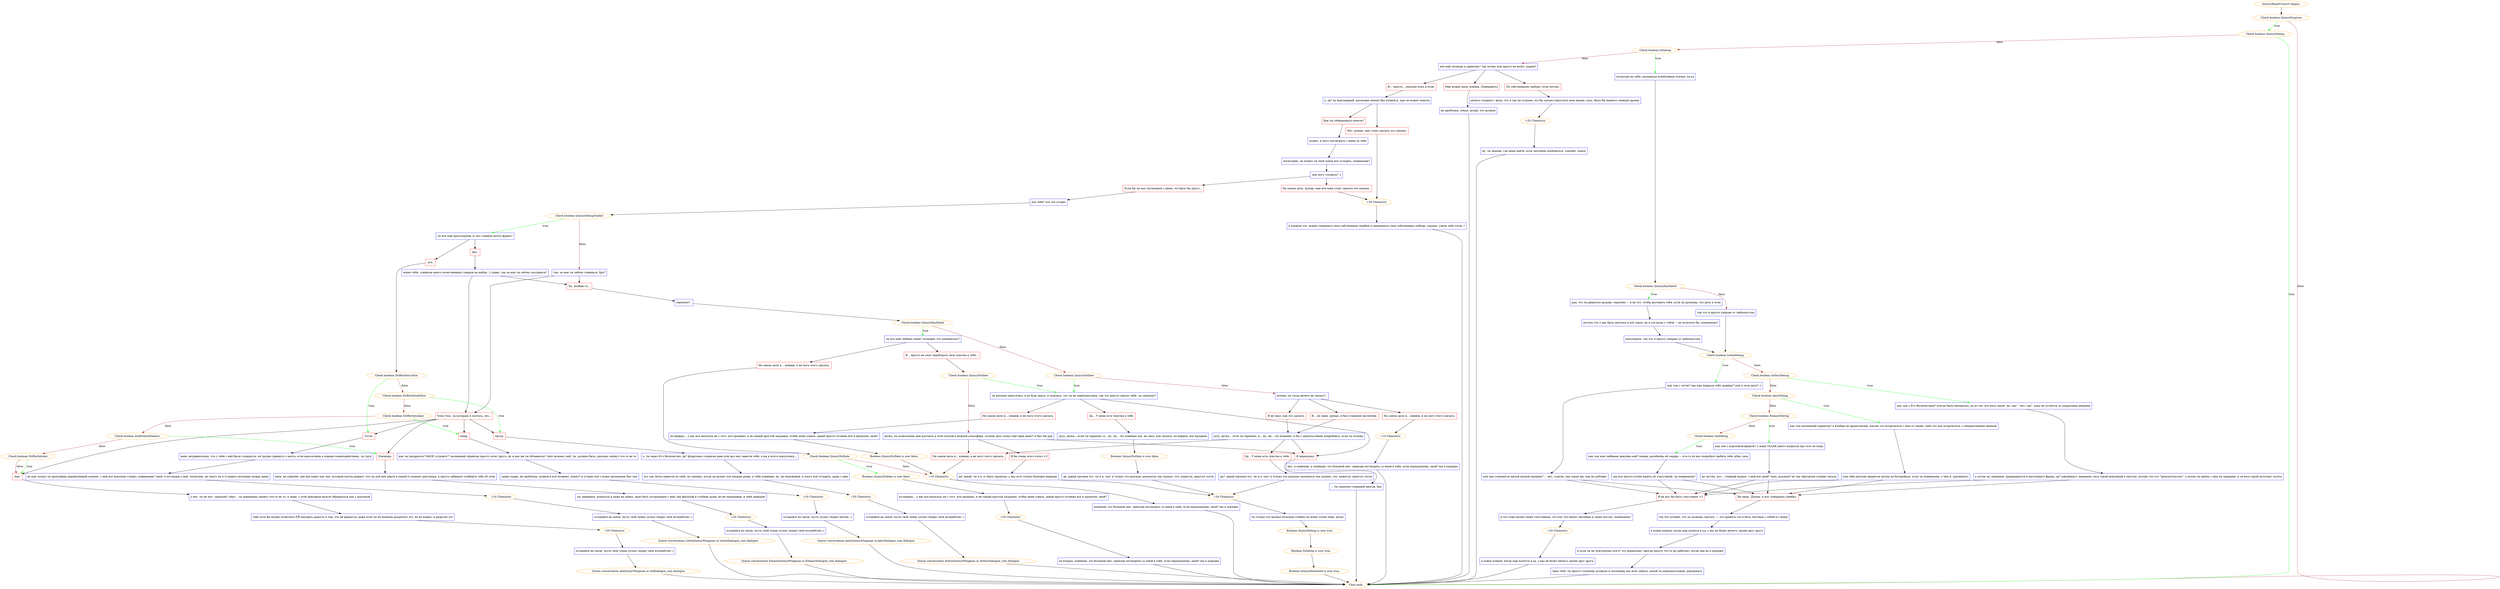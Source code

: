 digraph {
	"QuincyRank5Convo3 begins." [color=orange];
		"QuincyRank5Convo3 begins." -> j2951068974;
	j2951068974 [label="Check boolean QuincyForgiven",color=orange];
		j2951068974 -> j3209672370 [label=true,color=green];
		j2951068974 -> "Chat ends." [label=false,color=brown];
	j3209672370 [label="Check boolean QuincyDating",color=orange];
		j3209672370 -> "Chat ends." [label=true,color=green];
		j3209672370 -> j4264167688 [label=false,color=brown];
	"Chat ends." [color=orange];
	j4264167688 [label="Check boolean IsDating",color=orange];
		j4264167688 -> j2417731121 [label=true,color=green];
		j4264167688 -> j2352521664 [label=false,color=brown];
	j2417731121 [label="посмотри на себя, маленькая влюбленная птичка, ха-ха",shape=box,color=blue];
		j2417731121 -> j112189153;
	j2352521664 [label="всё ещё летаешь в одиночку? так лучше или просто не везёт, кореш?",shape=box,color=blue];
		j2352521664 -> j3643702886;
		j2352521664 -> j686570423;
		j2352521664 -> j3998791961;
	j112189153 [label="Check boolean QuincyHasDated",color=orange];
		j112189153 -> j30784324 [label=true,color=green];
		j112189153 -> j1515642253 [label=false,color=brown];
	j3643702886 [label="По собственному выбору, если честно.",shape=box,color=red];
		j3643702886 -> j3287732277;
	j686570423 [label="Я... просто... реально плох в этом.",shape=box,color=red];
		j686570423 -> j1907421979;
	j3998791961 [label="Мне нужно идти, извини. [Завершить]",shape=box,color=red];
		j3998791961 -> j673250549;
	j30784324 [label="рад, что ты двинулся дальше. серьёзно — я не тут, чтобы доставать тебя, если ты думаешь, что дело в этом",shape=box,color=blue];
		j30784324 -> j3776714688;
	j1515642253 [label="так что я просто умираю от любопытства",shape=box,color=blue];
		j1515642253 -> j1775695868;
	j3287732277 [label="ничего стыдного. жаль, что я так не устроен, это бы сильно упростило мою жизнь, хаха. было бы намного меньше драмы",shape=box,color=blue];
		j3287732277 -> j3401600889;
	j1907421979 [label="о, да? ну выкладывай. расскажи своему бро куинси-к, как он может помочь",shape=box,color=blue];
		j1907421979 -> j927154862;
		j1907421979 -> j4096347833;
	j673250549 [label="не проблема, семья. делай, что должен",shape=box,color=blue];
		j673250549 -> "Chat ends.";
	j3776714688 [label="потому что у нас было неплохо и всё такое, но я согласен с тобой — не взлетело бы, понимаешь?",shape=box,color=blue];
		j3776714688 -> j2771983101;
	j1775695868 [label="Check boolean LettieDating",color=orange];
		j1775695868 -> j3824101380 [label=true,color=green];
		j1775695868 -> j3168842779 [label=false,color=brown];
	j3401600889 [label="+20 Chemistry",color=orange];
		j3401600889 -> j2522023243;
	j927154862 [label="Как ты собираешься помочь?",shape=box,color=red];
		j927154862 -> j2574983868;
	j4096347833 [label="Нет, думаю, мне стоит сделать это самому.",shape=box,color=red];
		j4096347833 -> j3914306808;
	j2771983101 [label="вооотакккк. так что я просто умираю от любопытства",shape=box,color=blue];
		j2771983101 -> j1775695868;
	j3824101380 [label="как там с лэтти? она уже надрала тебе задницу? или в этом духе? ;)",shape=box,color=blue];
		j3824101380 -> j992972530;
	j3168842779 [label="Check boolean ArthurDating",color=orange];
		j3168842779 -> j227657148 [label=true,color=green];
		j3168842779 -> j3271929692 [label=false,color=brown];
	j2522023243 [label="ну, ты знаешь, где меня найти, если захочешь пообщаться. спасибо, семья",shape=box,color=blue];
		j2522023243 -> "Chat ends.";
	j2574983868 [label="может, я могу поговорить с ними за тебя",shape=box,color=blue];
		j2574983868 -> j1014922984;
	j3914306808 [label="+20 Chemistry",color=orange];
		j3914306808 -> j945462669;
	j992972530 [label="или она становится милой киской наедине? ... нет, ставлю, она такая же, как на публике",shape=box,color=blue];
		j992972530 -> j1974581413;
		j992972530 -> j652270269;
	j227657148 [label="как там с Его Величеством? всегда было интересно, он из тех, кто весь такой \"да, сэр\", \"нет, сэр\", пока не остаётся за закрытыми дверями",shape=box,color=blue];
		j227657148 -> j744729435;
	j3271929692 [label="Check boolean AmirDating",color=orange];
		j3271929692 -> j1468502087 [label=true,color=green];
		j3271929692 -> j2641613073 [label=false,color=brown];
	j1014922984 [label="посмотрим, не может ли твой чувак всё сгладить, понимаешь?",shape=box,color=blue];
		j1014922984 -> j3365212906;
	j945462669 [label="я уважаю это. нужно совершать свои собственные ошибки и одерживать свои собственные победы. хорошо. удачи тебе тогда :)",shape=box,color=blue];
		j945462669 -> "Chat ends.";
	j1974581413 [label="Я не мог бы быть счастливее <3",shape=box,color=red];
		j1974581413 -> j3660804598;
	j652270269 [label="Не знаю. Думаю, я мог совершить ошибку.",shape=box,color=red];
		j652270269 -> j2027345438;
	j744729435 [label="а потом он, наверное, превращается в настоящего фрика, да? ржунимагу. наверное, весь такой вежливый в текстах, потому что это \"доказательство\", а потом ты идёшь с ним на свидание, и он весь такой излучает золото",shape=box,color=blue];
		j744729435 -> j1974581413;
		j744729435 -> j652270269;
	j1468502087 [label="как там маленький спринтер? я вообще не представляю, каково это встречаться с кем-то таким. либо это как встречаться с гиперактивным щенком",shape=box,color=blue];
		j1468502087 -> j954336756;
	j2641613073 [label="Check boolean EleanorDating",color=orange];
		j2641613073 -> j3852624983 [label=true,color=green];
		j2641613073 -> j2260982675 [label=false,color=brown];
	j3365212906 [label="чем могу служить? ;)",shape=box,color=blue];
		j3365212906 -> j193508165;
		j3365212906 -> j1723562460;
	j3660804598 [label="и это тоже делает меня счастливым. это всё, что имеет значение в таких местах, понимаешь?",shape=box,color=blue];
		j3660804598 -> j1887868120;
	j2027345438 [label="так что лучшее, что ты можешь сделать, — это принять это и быть честным с собой и с ними",shape=box,color=blue];
		j2027345438 -> j265713642;
	j954336756 [label="или тебе реально нравятся штуки на батарейках, если ты понимаешь, о чём я, ржунимагу",shape=box,color=blue];
		j954336756 -> j1974581413;
		j954336756 -> j652270269;
	j3852624983 [label="как там с королевой фриков? у меня ТАААК много вопросов про этот её язык",shape=box,color=blue];
		j3852624983 -> j3377258337;
	j2260982675 [label="Check boolean AoiDating",color=orange];
		j2260982675 -> j2421995388 [label=true,color=green];
	j193508165 [label="Если бы ты мог поговорить с ними, это было бы круто...",shape=box,color=red];
		j193508165 -> j2567262122;
	j1723562460 [label="На самом деле, думаю, мне всё-таки стоит сделать это самому.",shape=box,color=red];
		j1723562460 -> j3914306808;
	j1887868120 [label="+20 Chemistry",color=orange];
		j1887868120 -> j55480658;
	j265713642 [label="в конце концов, когда мир катится в ад, у нас не будет ничего, кроме друг друга",shape=box,color=blue];
		j265713642 -> j3896737836;
	j3377258337 [label="но честно, вот... главный вопрос. с ней всё окей? типа, реально? её так чёртовски сложно читать",shape=box,color=blue];
		j3377258337 -> j1974581413;
		j3377258337 -> j652270269;
	j2421995388 [label="как там моя любимая девушка аой? помни, разобьёшь ей сердце — кто-то из нас попробует выбить тебе зубы, хаха",shape=box,color=blue];
		j2421995388 -> j3006864980;
	j2567262122 [label="для тебя? всё что угодно",shape=box,color=blue];
		j2567262122 -> j2238688054;
	j55480658 [label="в конце концов, когда мир катится в ад, у нас не будет ничего, кроме друг друга",shape=box,color=blue];
		j55480658 -> "Chat ends.";
	j3896737836 [label="и если ты не чувствуешь этого? это нормально. иногда просто что-то не работает, когда они не в порядке",shape=box,color=blue];
		j3896737836 -> j1156929975;
	j3006864980 [label="мы все просто хотим видеть её счастливой, ты понимаешь?",shape=box,color=blue];
		j3006864980 -> j1974581413;
		j3006864980 -> j652270269;
	j2238688054 [label="Check boolean QuincyDatingGuide2",color=orange];
		j2238688054 -> j253482757 [label=true,color=green];
		j2238688054 -> j4265062843 [label=false,color=brown];
	j1156929975 [label="зная тебя, ты просто стукнешь кулаком и заставишь нас всех забыть, какой ты нерешительный, ржунимагу",shape=box,color=blue];
		j1156929975 -> "Chat ends.";
	j253482757 [label="ты всё ещё преследуешь ту же главную мечту-фрика?",shape=box,color=blue];
		j253482757 -> j1842028353;
		j253482757 -> j1021891273;
	j4265062843 [label="так. за кем ты сейчас гонишься, бро?",shape=box,color=blue];
		j4265062843 -> j4009401297;
		j4265062843 -> j2886220852;
	j1842028353 [label="Нет.",shape=box,color=red];
		j1842028353 -> j725592583;
	j1021891273 [label="Ага.",shape=box,color=red];
		j1021891273 -> j3198534615;
	j4009401297 [label="Член Гекс, за которым я охочусь, это...",shape=box,color=red];
		j4009401297 -> j3253029054;
		j4009401297 -> j147145205;
		j4009401297 -> j3783104530;
		j4009401297 -> j4037026361;
		j4009401297 -> j3739424363;
	j2886220852 [label="Ты, вообще-то...",shape=box,color=red];
		j2886220852 -> j1725559454;
	j725592583 [label="понял тебя. слишком много качественныъ товаров на выбор. ;) ладно, так за кем ты сейчас охотишься?",shape=box,color=blue];
		j725592583 -> j4009401297;
		j725592583 -> j2886220852;
	j3198534615 [label="Check boolean DrifterIntoLettie",color=orange];
		j3198534615 -> j3253029054 [label=true,color=green];
		j3198534615 -> j1481036599 [label=false,color=brown];
	j3253029054 [label="Лэтти.",shape=box,color=red];
		j3253029054 -> j3850886205;
	j147145205 [label="Артур.",shape=box,color=red];
		j147145205 -> j1288743792;
	j3783104530 [label="Амир.",shape=box,color=red];
		j3783104530 -> j3449035043;
	j4037026361 [label="Элеонора.",shape=box,color=red];
		j4037026361 -> j839344401;
	j3739424363 [label="Аои.",shape=box,color=red];
		j3739424363 -> j1788484620;
	j1725559454 [label="серьёзно?..",shape=box,color=blue];
		j1725559454 -> j2521049982;
	j1481036599 [label="Check boolean DrifterIntoArthur",color=orange];
		j1481036599 -> j147145205 [label=true,color=green];
		j1481036599 -> j2762540437 [label=false,color=brown];
	j3850886205 [label="ммм, неудивительно, что у тебя с ней были сложности. её трудно сдвинуть с места. если накосячишь в первых взаимодействиях, ты труп",shape=box,color=blue];
		j3850886205 -> j1698976993;
	j1288743792 [label="о, ты задел Его Величество, да? флиртовал слишком рано или дал ему завести тебя, и вы в итоге поругались...",shape=box,color=blue];
		j1288743792 -> j431719044;
	j3449035043 [label="как ты умудрился ТАКОЕ устроить?! маленький спринтер просто хочет друга, ну и как же ты облажался? чёрт возьми, хахf, ты, должно быть, реально ляпнул что-то не то",shape=box,color=blue];
		j3449035043 -> j919104763;
	j839344401 [label="ммм, не удивлён. она выглядит как тип, который молча решает, что ты для неё мёртв в какой-то момент разговора, и просто забывает сообщить тебе об этом",shape=box,color=blue];
		j839344401 -> j3388570710;
	j1788484620 [label="о нет. ты не мог. серьёзно? чёрт... ты наверняка ляпнул что-то не то, я знаю. с этой девушкой нельзя обращаться как с дурочкой",shape=box,color=blue];
		j1788484620 -> j75832092;
	j2521049982 [label="Check boolean QuincyHasDated",color=orange];
		j2521049982 -> j49217357 [label=true,color=green];
		j2521049982 -> j931455432 [label=false,color=brown];
	j2762540437 [label="Check boolean DrifterIntoAmir",color=orange];
		j2762540437 -> j3783104530 [label=true,color=green];
		j2762540437 -> j18030657 [label=false,color=brown];
	j1698976993 [label="но как только ты проходишь определённый момент, с ней всё довольно гладко, понимаешь? окей. я поговорю с ней. посмотрю, не смогу ли я сгладить ситуацию между вами",shape=box,color=blue];
		j1698976993 -> j4062728359;
	j431719044 [label="его так легко вывести из себя. но смешно, когда он делает эти хмурые рожи. я тебя понимаю. ну, не переживай. я смогу всё сгладить, даже с ним",shape=box,color=blue];
		j431719044 -> j2844758246;
	j919104763 [label="ладно-ладно, не проблема. куинси-к всё починит, понял? я сглажу всё с моим маленьким бро там",shape=box,color=blue];
		j919104763 -> j1966041318;
	j3388570710 [label="ты, наверное, вляпался и даже не понял. надо быть осторожным с ней, она философ в глубине души. но не переживай, я тебя прикрою",shape=box,color=blue];
		j3388570710 -> j4216555756;
	j75832092 [label="тебе хотя бы нужно позволить ЕЙ находить радость в том, что ей нравится, даже если ты не можешь разделить это. но не важно. я разрулю это",shape=box,color=blue];
		j75832092 -> j4217989601;
	j49217357 [label="ты все ещё любишь меня? польщён. что изменилось?",shape=box,color=blue];
		j49217357 -> j1047840961;
		j49217357 -> j2978302155;
	j931455432 [label="Check boolean QuincyNoDate",color=orange];
		j931455432 -> j2755633969 [label=true,color=green];
		j931455432 -> j4106939773 [label=false,color=brown];
	j18030657 [label="Check boolean DrifterIntoEleanor",color=orange];
		j18030657 -> j4037026361 [label=true,color=green];
		j18030657 -> j1008457125 [label=false,color=brown];
	j4062728359 [label="+20 Chemistry",color=orange];
		j4062728359 -> j623088577;
	j2844758246 [label="+20 Chemistry",color=orange];
		j2844758246 -> j1102480650;
	j1966041318 [label="+20 Chemistry",color=orange];
		j1966041318 -> j2137386012;
	j4216555756 [label="+20 Chemistry",color=orange];
		j4216555756 -> j837521288;
	j4217989601 [label="+20 Chemistry",color=orange];
		j4217989601 -> j3382557676;
	j1047840961 [label="Я... просто не смог перебороть свои чувства к тебе...",shape=box,color=red];
		j1047840961 -> j459811191;
	j2978302155 [label="На самом деле я... извини, я не могу этого сделать.",shape=box,color=red];
		j2978302155 -> j1812051425;
	j2755633969 [label="ты реально накосячил, я не буду врать. я подумал, что ты не заинтересован, так что просто списал тебя. ты серьёзно?",shape=box,color=blue];
		j2755633969 -> j2767744495;
		j2755633969 -> j997988887;
		j2755633969 -> j2587787119;
	j4106939773 [label="почему ты тогда ничего не сказал?..",shape=box,color=blue];
		j4106939773 -> j4147803654;
		j4106939773 -> j2596509367;
		j4106939773 -> j706307457;
	j1008457125 [label="Check boolean DrifterIntoAoi",color=orange];
		j1008457125 -> j3739424363 [label=true,color=green];
		j1008457125 -> j3739424363 [label=false,color=brown];
	j623088577 [label="оставайся на связи. пусть твой чувак cyrano творит своё волшебство ;)",shape=box,color=blue];
		j623088577 -> "Initiate conversation LettieQuincyWingman in LettieDialogue_rom.dialogue";
	j1102480650 [label="оставайся на связи. пусть твой чувак cyrano творит своё волшебство ;)",shape=box,color=blue];
		j1102480650 -> "Initiate conversation ArthurQuincyWingman in ArthurDialogue_rom.dialogue";
	j2137386012 [label="оставайся на связи. пусть cyrano творит магию. ;)",shape=box,color=blue];
		j2137386012 -> "Initiate conversation AmirQuincyWingman in JabirDialogue_rom.dialogue";
	j837521288 [label="оставайся на связи. пусть твой чувак cyrano творит своё волшебство ;)",shape=box,color=blue];
		j837521288 -> "Initiate conversation EleanorQuincyWingman in EleanorDialogue_rom.dialogue";
	j3382557676 [label="оставайся на связи. пусть твой чувак cyrano творит своё волшебство ;)",shape=box,color=blue];
		j3382557676 -> "Initiate conversation AoiQuincyWingman in AoiDialogue_rom.dialogue";
	j459811191 [label="Check boolean QuincyNoDate",color=orange];
		j459811191 -> j2755633969 [label=true,color=green];
		j459811191 -> j3192310635 [label=false,color=brown];
	j1812051425 [label="Check boolean QuincyNoDate",color=orange];
		j1812051425 -> j2214314209 [label=true,color=green];
		j1812051425 -> j2055169324 [label=false,color=brown];
	j2767744495 [label="Да... У меня есть чувства к тебе.",shape=box,color=red];
		j2767744495 -> j1505671313;
	j997988887 [label="На самом деле я... извини, я не могу этого сделать.",shape=box,color=red];
		j997988887 -> j3416624781;
	j2587787119 [label="Я передумал.",shape=box,color=red];
		j2587787119 -> j483264451;
	j4147803654 [label="Я... не знаю. думаю, я был слишком застенчив.",shape=box,color=red];
		j4147803654 -> j2598082148;
	j2596509367 [label="Я не знал, как это сделать.",shape=box,color=red];
		j2596509367 -> j2598082148;
	j706307457 [label="На самом деле я... извини, я не могу этого сделать.",shape=box,color=red];
		j706307457 -> j4259123363;
	"Initiate conversation LettieQuincyWingman in LettieDialogue_rom.dialogue" [label="Queue conversation LettieQuincyWingman in LettieDialogue_rom.dialogue",color=orange];
		"Initiate conversation LettieQuincyWingman in LettieDialogue_rom.dialogue" -> "Chat ends.";
	"Initiate conversation ArthurQuincyWingman in ArthurDialogue_rom.dialogue" [label="Queue conversation ArthurQuincyWingman in ArthurDialogue_rom.dialogue",color=orange];
		"Initiate conversation ArthurQuincyWingman in ArthurDialogue_rom.dialogue" -> "Chat ends.";
	"Initiate conversation AmirQuincyWingman in JabirDialogue_rom.dialogue" [label="Queue conversation AmirQuincyWingman in JabirDialogue_rom.dialogue",color=orange];
		"Initiate conversation AmirQuincyWingman in JabirDialogue_rom.dialogue" -> "Chat ends.";
	"Initiate conversation EleanorQuincyWingman in EleanorDialogue_rom.dialogue" [label="Queue conversation EleanorQuincyWingman in EleanorDialogue_rom.dialogue",color=orange];
		"Initiate conversation EleanorQuincyWingman in EleanorDialogue_rom.dialogue" -> "Chat ends.";
	"Initiate conversation AoiQuincyWingman in AoiDialogue_rom.dialogue" [label="Queue conversation AoiQuincyWingman in AoiDialogue_rom.dialogue",color=orange];
		"Initiate conversation AoiQuincyWingman in AoiDialogue_rom.dialogue" -> "Chat ends.";
	j3192310635 [label="детка, ты позволяешь мне растаять в этой теплой и нежной атмосфере. хочешь дать этому ещё один шанс? я был бы рад",shape=box,color=blue];
		j3192310635 -> j1704344978;
		j3192310635 -> j3364834996;
		j3192310635 -> j2587787119;
	j2214314209 [label="Boolean QuincyNoDate is now false.",color=orange];
		j2214314209 -> j1251071667;
	j2055169324 [label="+10 Chemistry",color=orange];
		j2055169324 -> j2833549366;
	j1505671313 [label="оууу, детка... если ты серьёзно, я... ну, эм... это взаимно хах. не знал, как сказать. во-первых, всё прощено",shape=box,color=blue];
		j1505671313 -> j845251235;
	j3416624781 [label="во-первых... у нас всё началось не с того. всё прощено. я не самый простой засранец, чтобы меня узнать. давай просто оставим всё в прошлом, окей?",shape=box,color=blue];
		j3416624781 -> j2300534005;
	j483264451 [label="... ты серьёзно странный иногда, бро",shape=box,color=blue];
		j483264451 -> "Chat ends.";
	j2598082148 [label="оууу, детка... если ты серьёзно, я... ну, эм... это взаимно. я бы с удовольствием попробовал, если ты хочешь",shape=box,color=blue];
		j2598082148 -> j3956386349;
		j2598082148 -> j3364834996;
		j2598082148 -> j2587787119;
	j4259123363 [label="+10 Chemistry",color=orange];
		j4259123363 -> j4032554387;
	j1704344978 [label="Я бы очень этого хотел <3",shape=box,color=red];
		j1704344978 -> j3506688006;
	j3364834996 [label="На самом деле я... извини, я не могу этого сделать.",shape=box,color=red];
		j3364834996 -> j2055169324;
	j1251071667 [label="во-первых... у нас всё началось не с того. всё прощено. я не самый простой засранец, чтобы меня узнать. давай просто оставим всё в прошлом, окей?",shape=box,color=blue];
		j1251071667 -> j1969542886;
	j2833549366 [label="понимаю. это большой шаг. приходи поговорить со мной в хабе, если передумаешь, окей? мы в порядке",shape=box,color=blue];
		j2833549366 -> "Chat ends.";
	j845251235 [label="Boolean QuincyNoDate is now false.",color=orange];
		j845251235 -> j2764701428;
	j2300534005 [label="Boolean QuincyNoDate is now false.",color=orange];
		j2300534005 -> j2055169324;
	j3956386349 [label="Да... У меня есть чувства к тебе.",shape=box,color=red];
		j3956386349 -> j2495192306;
	j4032554387 [label="нет, я понимаю. я понимаю. это большой шаг. приходи поговорить со мной в хабе, если передумаешь, окей? мы в порядке",shape=box,color=blue];
		j4032554387 -> "Chat ends.";
	j3506688006 [label="да! давай. ты и я. к чёрту прошлое, у нас есть только будущее впереди",shape=box,color=blue];
		j3506688006 -> j690588279;
	j1969542886 [label="+20 Chemistry",color=orange];
		j1969542886 -> j3480172316;
	j2764701428 [label="да. давай сделаем это. ты и я. хах! я только что реально засмеялся так громко, что, кажется, напугал лэтти",shape=box,color=blue];
		j2764701428 -> j690588279;
	j2495192306 [label="да!! давай сделаем это. ты и я. хах! я только что реально засмеялся так громко, что, кажется, напугал лэтти",shape=box,color=blue];
		j2495192306 -> j690588279;
	j690588279 [label="+20 Chemistry",color=orange];
		j690588279 -> j1977044709;
	j3480172316 [label="во-вторых, понимаю. это большой шаг. приходи поговорить со мной в хабе, если передумаешь, окей? мы в порядке",shape=box,color=blue];
		j3480172316 -> "Chat ends.";
	j1977044709 [label="ты только что вызвал большую улыбку на моём тупом лице, детка",shape=box,color=blue];
		j1977044709 -> j505928050;
	j505928050 [label="Boolean QuincyDating is now true.",color=orange];
		j505928050 -> j2476452017;
	j2476452017 [label="Boolean IsDating is now true.",color=orange];
		j2476452017 -> j2730872079;
	j2730872079 [label="Boolean QuincyHasDated is now true.",color=orange];
		j2730872079 -> "Chat ends.";
}